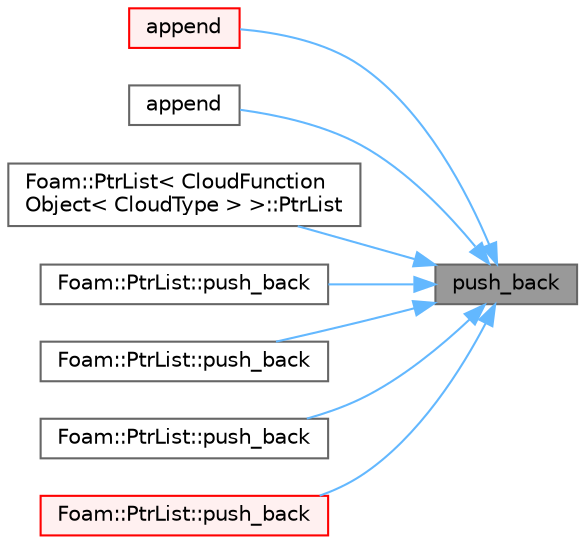 digraph "push_back"
{
 // LATEX_PDF_SIZE
  bgcolor="transparent";
  edge [fontname=Helvetica,fontsize=10,labelfontname=Helvetica,labelfontsize=10];
  node [fontname=Helvetica,fontsize=10,shape=box,height=0.2,width=0.4];
  rankdir="RL";
  Node1 [id="Node000001",label="push_back",height=0.2,width=0.4,color="gray40", fillcolor="grey60", style="filled", fontcolor="black",tooltip=" "];
  Node1 -> Node2 [id="edge1_Node000001_Node000002",dir="back",color="steelblue1",style="solid",tooltip=" "];
  Node2 [id="Node000002",label="append",height=0.2,width=0.4,color="red", fillcolor="#FFF0F0", style="filled",URL="$classFoam_1_1UPtrList.html#a19690ed8a9abf7f63be9551141d6b5f6",tooltip=" "];
  Node1 -> Node4 [id="edge2_Node000001_Node000004",dir="back",color="steelblue1",style="solid",tooltip=" "];
  Node4 [id="Node000004",label="append",height=0.2,width=0.4,color="grey40", fillcolor="white", style="filled",URL="$classFoam_1_1UPtrList.html#a576cdd5aabe74407c1a3c7f88484af84",tooltip=" "];
  Node1 -> Node5 [id="edge3_Node000001_Node000005",dir="back",color="steelblue1",style="solid",tooltip=" "];
  Node5 [id="Node000005",label="Foam::PtrList\< CloudFunction\lObject\< CloudType \> \>::PtrList",height=0.2,width=0.4,color="grey40", fillcolor="white", style="filled",URL="$classFoam_1_1PtrList.html#aa6c6ac9a3f579c4ff1569d357311c074",tooltip=" "];
  Node1 -> Node6 [id="edge4_Node000001_Node000006",dir="back",color="steelblue1",style="solid",tooltip=" "];
  Node6 [id="Node000006",label="Foam::PtrList::push_back",height=0.2,width=0.4,color="grey40", fillcolor="white", style="filled",URL="$classFoam_1_1PtrList.html#ad4873ff7cf2bdae7ac20a9daee79bd18",tooltip=" "];
  Node1 -> Node7 [id="edge5_Node000001_Node000007",dir="back",color="steelblue1",style="solid",tooltip=" "];
  Node7 [id="Node000007",label="Foam::PtrList::push_back",height=0.2,width=0.4,color="grey40", fillcolor="white", style="filled",URL="$classFoam_1_1PtrList.html#a6a0f24d7a0bd909807cb701be6e28c8e",tooltip=" "];
  Node1 -> Node8 [id="edge6_Node000001_Node000008",dir="back",color="steelblue1",style="solid",tooltip=" "];
  Node8 [id="Node000008",label="Foam::PtrList::push_back",height=0.2,width=0.4,color="grey40", fillcolor="white", style="filled",URL="$classFoam_1_1PtrList.html#a3d474f4917dc7ae081c5561bd66dd62a",tooltip=" "];
  Node1 -> Node9 [id="edge7_Node000001_Node000009",dir="back",color="steelblue1",style="solid",tooltip=" "];
  Node9 [id="Node000009",label="Foam::PtrList::push_back",height=0.2,width=0.4,color="red", fillcolor="#FFF0F0", style="filled",URL="$classFoam_1_1PtrList.html#a3809aca9dcd2c52a4711126018cc961d",tooltip=" "];
}
